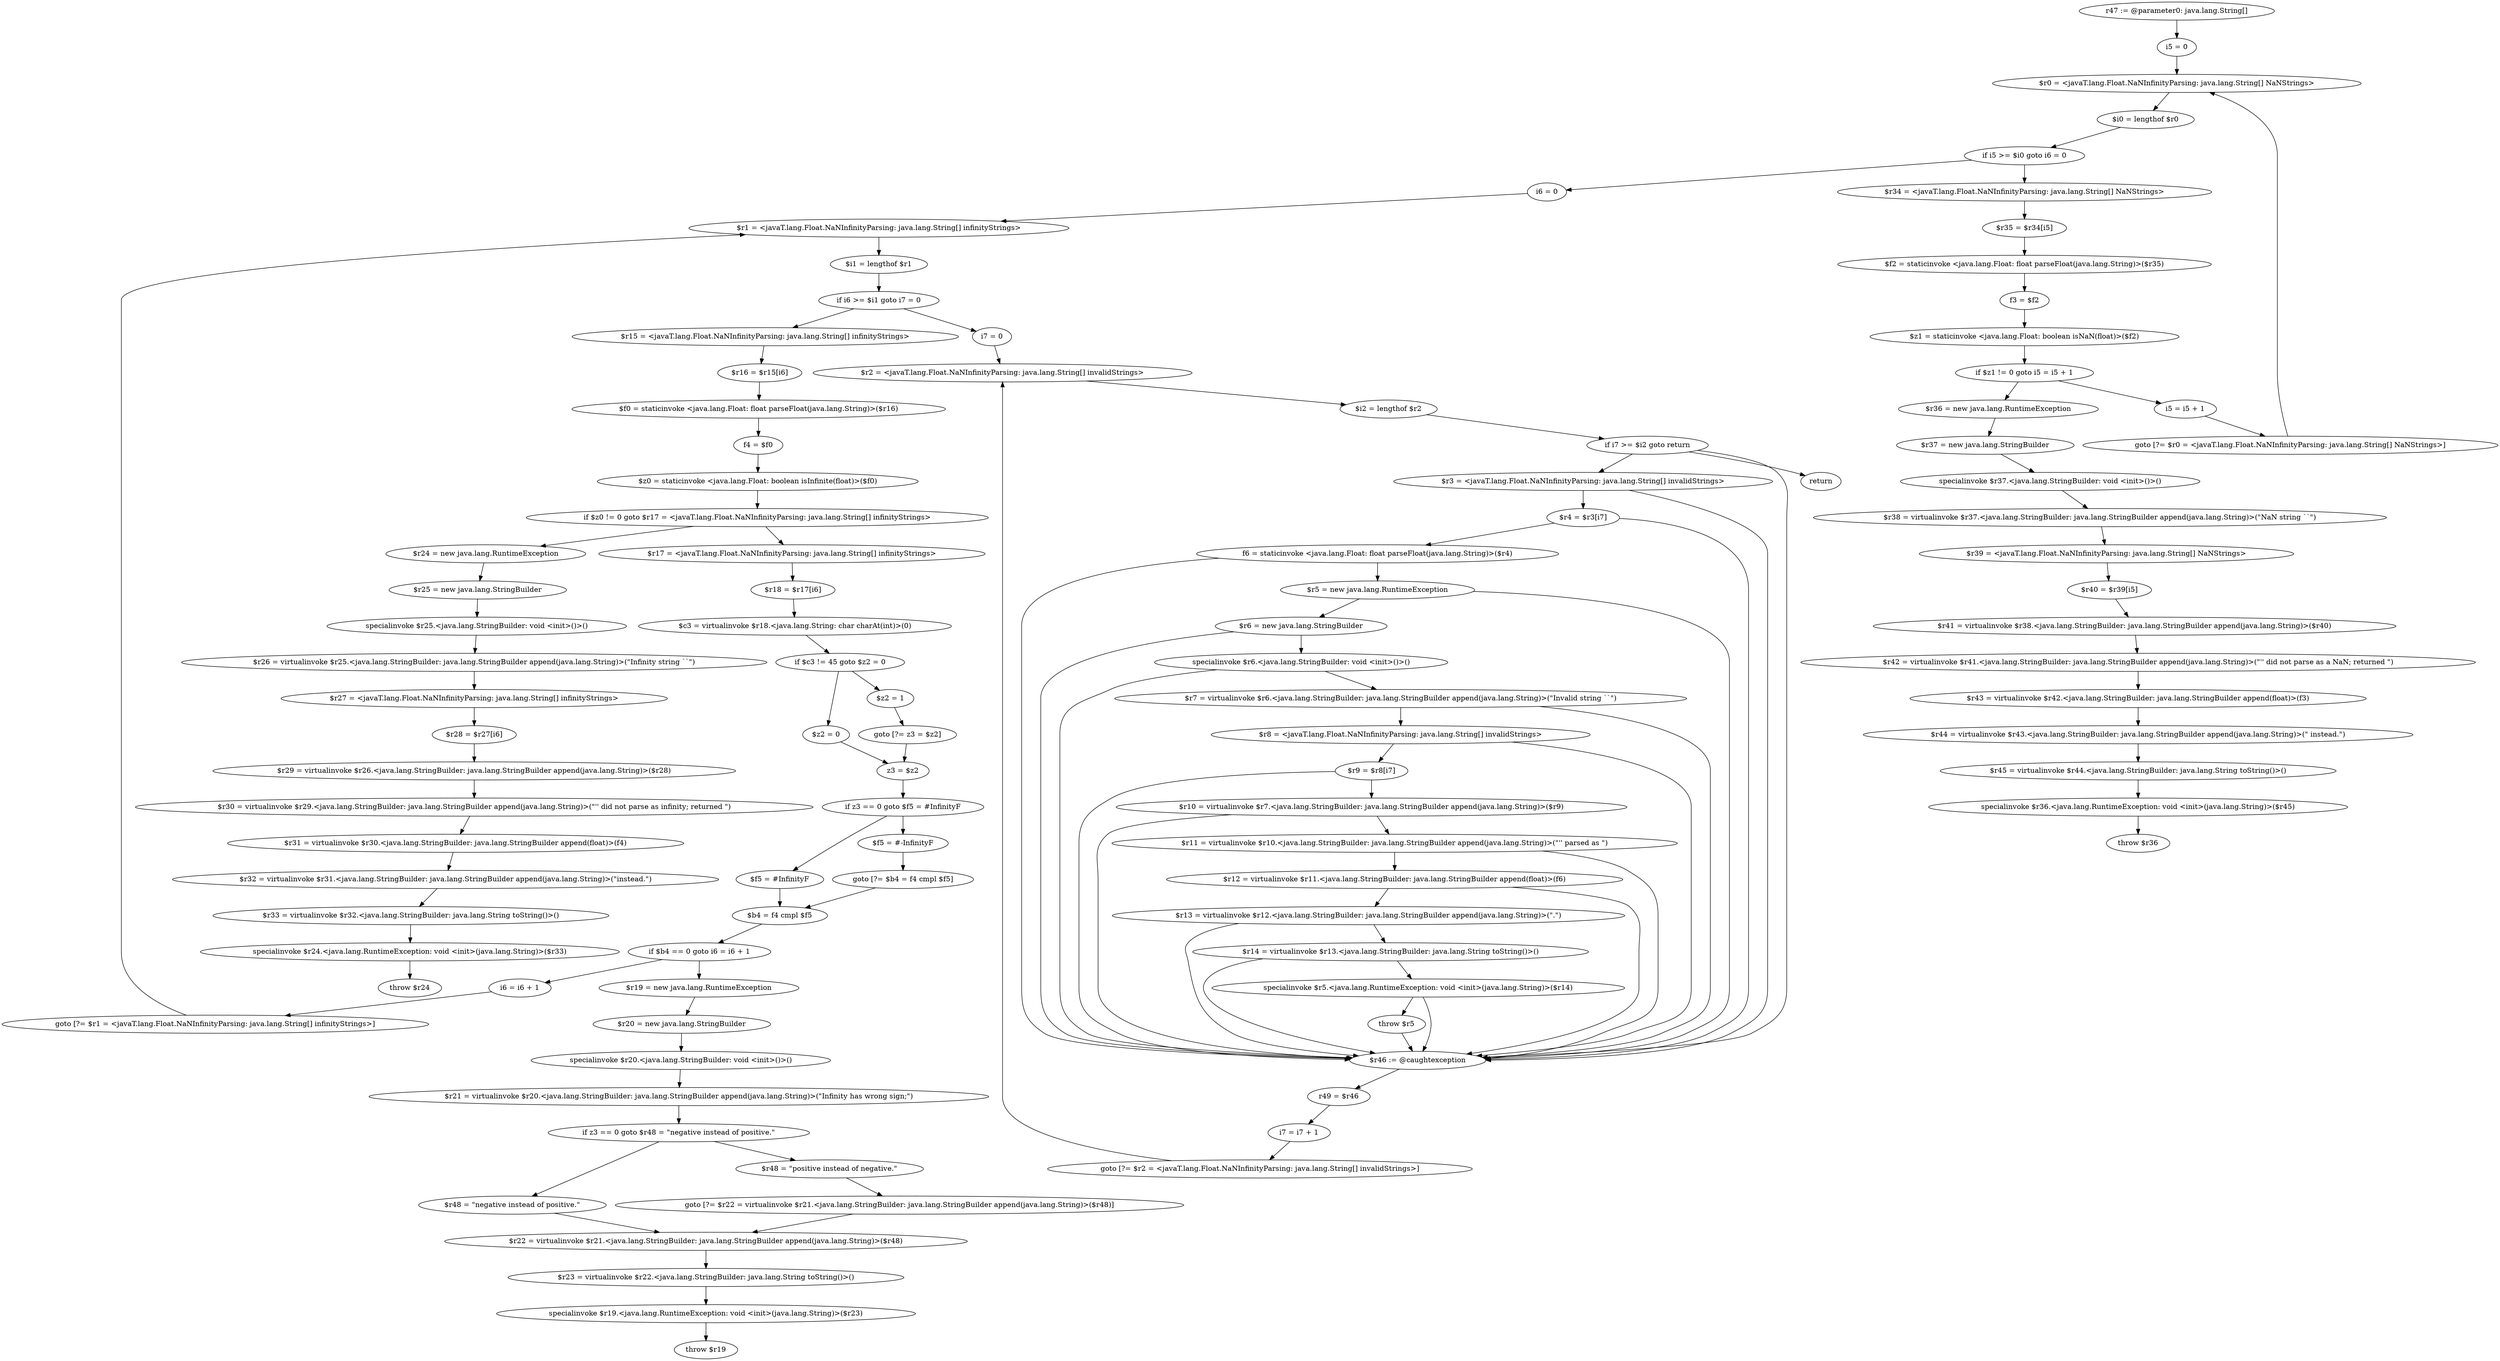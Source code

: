 digraph "unitGraph" {
    "r47 := @parameter0: java.lang.String[]"
    "i5 = 0"
    "$r0 = <javaT.lang.Float.NaNInfinityParsing: java.lang.String[] NaNStrings>"
    "$i0 = lengthof $r0"
    "if i5 >= $i0 goto i6 = 0"
    "$r34 = <javaT.lang.Float.NaNInfinityParsing: java.lang.String[] NaNStrings>"
    "$r35 = $r34[i5]"
    "$f2 = staticinvoke <java.lang.Float: float parseFloat(java.lang.String)>($r35)"
    "f3 = $f2"
    "$z1 = staticinvoke <java.lang.Float: boolean isNaN(float)>($f2)"
    "if $z1 != 0 goto i5 = i5 + 1"
    "$r36 = new java.lang.RuntimeException"
    "$r37 = new java.lang.StringBuilder"
    "specialinvoke $r37.<java.lang.StringBuilder: void <init>()>()"
    "$r38 = virtualinvoke $r37.<java.lang.StringBuilder: java.lang.StringBuilder append(java.lang.String)>(\"NaN string ``\")"
    "$r39 = <javaT.lang.Float.NaNInfinityParsing: java.lang.String[] NaNStrings>"
    "$r40 = $r39[i5]"
    "$r41 = virtualinvoke $r38.<java.lang.StringBuilder: java.lang.StringBuilder append(java.lang.String)>($r40)"
    "$r42 = virtualinvoke $r41.<java.lang.StringBuilder: java.lang.StringBuilder append(java.lang.String)>(\"\'\' did not parse as a NaN; returned \")"
    "$r43 = virtualinvoke $r42.<java.lang.StringBuilder: java.lang.StringBuilder append(float)>(f3)"
    "$r44 = virtualinvoke $r43.<java.lang.StringBuilder: java.lang.StringBuilder append(java.lang.String)>(\" instead.\")"
    "$r45 = virtualinvoke $r44.<java.lang.StringBuilder: java.lang.String toString()>()"
    "specialinvoke $r36.<java.lang.RuntimeException: void <init>(java.lang.String)>($r45)"
    "throw $r36"
    "i5 = i5 + 1"
    "goto [?= $r0 = <javaT.lang.Float.NaNInfinityParsing: java.lang.String[] NaNStrings>]"
    "i6 = 0"
    "$r1 = <javaT.lang.Float.NaNInfinityParsing: java.lang.String[] infinityStrings>"
    "$i1 = lengthof $r1"
    "if i6 >= $i1 goto i7 = 0"
    "$r15 = <javaT.lang.Float.NaNInfinityParsing: java.lang.String[] infinityStrings>"
    "$r16 = $r15[i6]"
    "$f0 = staticinvoke <java.lang.Float: float parseFloat(java.lang.String)>($r16)"
    "f4 = $f0"
    "$z0 = staticinvoke <java.lang.Float: boolean isInfinite(float)>($f0)"
    "if $z0 != 0 goto $r17 = <javaT.lang.Float.NaNInfinityParsing: java.lang.String[] infinityStrings>"
    "$r24 = new java.lang.RuntimeException"
    "$r25 = new java.lang.StringBuilder"
    "specialinvoke $r25.<java.lang.StringBuilder: void <init>()>()"
    "$r26 = virtualinvoke $r25.<java.lang.StringBuilder: java.lang.StringBuilder append(java.lang.String)>(\"Infinity string ``\")"
    "$r27 = <javaT.lang.Float.NaNInfinityParsing: java.lang.String[] infinityStrings>"
    "$r28 = $r27[i6]"
    "$r29 = virtualinvoke $r26.<java.lang.StringBuilder: java.lang.StringBuilder append(java.lang.String)>($r28)"
    "$r30 = virtualinvoke $r29.<java.lang.StringBuilder: java.lang.StringBuilder append(java.lang.String)>(\"\'\' did not parse as infinity; returned \")"
    "$r31 = virtualinvoke $r30.<java.lang.StringBuilder: java.lang.StringBuilder append(float)>(f4)"
    "$r32 = virtualinvoke $r31.<java.lang.StringBuilder: java.lang.StringBuilder append(java.lang.String)>(\"instead.\")"
    "$r33 = virtualinvoke $r32.<java.lang.StringBuilder: java.lang.String toString()>()"
    "specialinvoke $r24.<java.lang.RuntimeException: void <init>(java.lang.String)>($r33)"
    "throw $r24"
    "$r17 = <javaT.lang.Float.NaNInfinityParsing: java.lang.String[] infinityStrings>"
    "$r18 = $r17[i6]"
    "$c3 = virtualinvoke $r18.<java.lang.String: char charAt(int)>(0)"
    "if $c3 != 45 goto $z2 = 0"
    "$z2 = 1"
    "goto [?= z3 = $z2]"
    "$z2 = 0"
    "z3 = $z2"
    "if z3 == 0 goto $f5 = #InfinityF"
    "$f5 = #-InfinityF"
    "goto [?= $b4 = f4 cmpl $f5]"
    "$f5 = #InfinityF"
    "$b4 = f4 cmpl $f5"
    "if $b4 == 0 goto i6 = i6 + 1"
    "$r19 = new java.lang.RuntimeException"
    "$r20 = new java.lang.StringBuilder"
    "specialinvoke $r20.<java.lang.StringBuilder: void <init>()>()"
    "$r21 = virtualinvoke $r20.<java.lang.StringBuilder: java.lang.StringBuilder append(java.lang.String)>(\"Infinity has wrong sign;\")"
    "if z3 == 0 goto $r48 = \"negative instead of positive.\""
    "$r48 = \"positive instead of negative.\""
    "goto [?= $r22 = virtualinvoke $r21.<java.lang.StringBuilder: java.lang.StringBuilder append(java.lang.String)>($r48)]"
    "$r48 = \"negative instead of positive.\""
    "$r22 = virtualinvoke $r21.<java.lang.StringBuilder: java.lang.StringBuilder append(java.lang.String)>($r48)"
    "$r23 = virtualinvoke $r22.<java.lang.StringBuilder: java.lang.String toString()>()"
    "specialinvoke $r19.<java.lang.RuntimeException: void <init>(java.lang.String)>($r23)"
    "throw $r19"
    "i6 = i6 + 1"
    "goto [?= $r1 = <javaT.lang.Float.NaNInfinityParsing: java.lang.String[] infinityStrings>]"
    "i7 = 0"
    "$r2 = <javaT.lang.Float.NaNInfinityParsing: java.lang.String[] invalidStrings>"
    "$i2 = lengthof $r2"
    "if i7 >= $i2 goto return"
    "$r3 = <javaT.lang.Float.NaNInfinityParsing: java.lang.String[] invalidStrings>"
    "$r4 = $r3[i7]"
    "f6 = staticinvoke <java.lang.Float: float parseFloat(java.lang.String)>($r4)"
    "$r5 = new java.lang.RuntimeException"
    "$r6 = new java.lang.StringBuilder"
    "specialinvoke $r6.<java.lang.StringBuilder: void <init>()>()"
    "$r7 = virtualinvoke $r6.<java.lang.StringBuilder: java.lang.StringBuilder append(java.lang.String)>(\"Invalid string ``\")"
    "$r8 = <javaT.lang.Float.NaNInfinityParsing: java.lang.String[] invalidStrings>"
    "$r9 = $r8[i7]"
    "$r10 = virtualinvoke $r7.<java.lang.StringBuilder: java.lang.StringBuilder append(java.lang.String)>($r9)"
    "$r11 = virtualinvoke $r10.<java.lang.StringBuilder: java.lang.StringBuilder append(java.lang.String)>(\"\'\' parsed as \")"
    "$r12 = virtualinvoke $r11.<java.lang.StringBuilder: java.lang.StringBuilder append(float)>(f6)"
    "$r13 = virtualinvoke $r12.<java.lang.StringBuilder: java.lang.StringBuilder append(java.lang.String)>(\".\")"
    "$r14 = virtualinvoke $r13.<java.lang.StringBuilder: java.lang.String toString()>()"
    "specialinvoke $r5.<java.lang.RuntimeException: void <init>(java.lang.String)>($r14)"
    "throw $r5"
    "$r46 := @caughtexception"
    "r49 = $r46"
    "i7 = i7 + 1"
    "goto [?= $r2 = <javaT.lang.Float.NaNInfinityParsing: java.lang.String[] invalidStrings>]"
    "return"
    "r47 := @parameter0: java.lang.String[]"->"i5 = 0";
    "i5 = 0"->"$r0 = <javaT.lang.Float.NaNInfinityParsing: java.lang.String[] NaNStrings>";
    "$r0 = <javaT.lang.Float.NaNInfinityParsing: java.lang.String[] NaNStrings>"->"$i0 = lengthof $r0";
    "$i0 = lengthof $r0"->"if i5 >= $i0 goto i6 = 0";
    "if i5 >= $i0 goto i6 = 0"->"$r34 = <javaT.lang.Float.NaNInfinityParsing: java.lang.String[] NaNStrings>";
    "if i5 >= $i0 goto i6 = 0"->"i6 = 0";
    "$r34 = <javaT.lang.Float.NaNInfinityParsing: java.lang.String[] NaNStrings>"->"$r35 = $r34[i5]";
    "$r35 = $r34[i5]"->"$f2 = staticinvoke <java.lang.Float: float parseFloat(java.lang.String)>($r35)";
    "$f2 = staticinvoke <java.lang.Float: float parseFloat(java.lang.String)>($r35)"->"f3 = $f2";
    "f3 = $f2"->"$z1 = staticinvoke <java.lang.Float: boolean isNaN(float)>($f2)";
    "$z1 = staticinvoke <java.lang.Float: boolean isNaN(float)>($f2)"->"if $z1 != 0 goto i5 = i5 + 1";
    "if $z1 != 0 goto i5 = i5 + 1"->"$r36 = new java.lang.RuntimeException";
    "if $z1 != 0 goto i5 = i5 + 1"->"i5 = i5 + 1";
    "$r36 = new java.lang.RuntimeException"->"$r37 = new java.lang.StringBuilder";
    "$r37 = new java.lang.StringBuilder"->"specialinvoke $r37.<java.lang.StringBuilder: void <init>()>()";
    "specialinvoke $r37.<java.lang.StringBuilder: void <init>()>()"->"$r38 = virtualinvoke $r37.<java.lang.StringBuilder: java.lang.StringBuilder append(java.lang.String)>(\"NaN string ``\")";
    "$r38 = virtualinvoke $r37.<java.lang.StringBuilder: java.lang.StringBuilder append(java.lang.String)>(\"NaN string ``\")"->"$r39 = <javaT.lang.Float.NaNInfinityParsing: java.lang.String[] NaNStrings>";
    "$r39 = <javaT.lang.Float.NaNInfinityParsing: java.lang.String[] NaNStrings>"->"$r40 = $r39[i5]";
    "$r40 = $r39[i5]"->"$r41 = virtualinvoke $r38.<java.lang.StringBuilder: java.lang.StringBuilder append(java.lang.String)>($r40)";
    "$r41 = virtualinvoke $r38.<java.lang.StringBuilder: java.lang.StringBuilder append(java.lang.String)>($r40)"->"$r42 = virtualinvoke $r41.<java.lang.StringBuilder: java.lang.StringBuilder append(java.lang.String)>(\"\'\' did not parse as a NaN; returned \")";
    "$r42 = virtualinvoke $r41.<java.lang.StringBuilder: java.lang.StringBuilder append(java.lang.String)>(\"\'\' did not parse as a NaN; returned \")"->"$r43 = virtualinvoke $r42.<java.lang.StringBuilder: java.lang.StringBuilder append(float)>(f3)";
    "$r43 = virtualinvoke $r42.<java.lang.StringBuilder: java.lang.StringBuilder append(float)>(f3)"->"$r44 = virtualinvoke $r43.<java.lang.StringBuilder: java.lang.StringBuilder append(java.lang.String)>(\" instead.\")";
    "$r44 = virtualinvoke $r43.<java.lang.StringBuilder: java.lang.StringBuilder append(java.lang.String)>(\" instead.\")"->"$r45 = virtualinvoke $r44.<java.lang.StringBuilder: java.lang.String toString()>()";
    "$r45 = virtualinvoke $r44.<java.lang.StringBuilder: java.lang.String toString()>()"->"specialinvoke $r36.<java.lang.RuntimeException: void <init>(java.lang.String)>($r45)";
    "specialinvoke $r36.<java.lang.RuntimeException: void <init>(java.lang.String)>($r45)"->"throw $r36";
    "i5 = i5 + 1"->"goto [?= $r0 = <javaT.lang.Float.NaNInfinityParsing: java.lang.String[] NaNStrings>]";
    "goto [?= $r0 = <javaT.lang.Float.NaNInfinityParsing: java.lang.String[] NaNStrings>]"->"$r0 = <javaT.lang.Float.NaNInfinityParsing: java.lang.String[] NaNStrings>";
    "i6 = 0"->"$r1 = <javaT.lang.Float.NaNInfinityParsing: java.lang.String[] infinityStrings>";
    "$r1 = <javaT.lang.Float.NaNInfinityParsing: java.lang.String[] infinityStrings>"->"$i1 = lengthof $r1";
    "$i1 = lengthof $r1"->"if i6 >= $i1 goto i7 = 0";
    "if i6 >= $i1 goto i7 = 0"->"$r15 = <javaT.lang.Float.NaNInfinityParsing: java.lang.String[] infinityStrings>";
    "if i6 >= $i1 goto i7 = 0"->"i7 = 0";
    "$r15 = <javaT.lang.Float.NaNInfinityParsing: java.lang.String[] infinityStrings>"->"$r16 = $r15[i6]";
    "$r16 = $r15[i6]"->"$f0 = staticinvoke <java.lang.Float: float parseFloat(java.lang.String)>($r16)";
    "$f0 = staticinvoke <java.lang.Float: float parseFloat(java.lang.String)>($r16)"->"f4 = $f0";
    "f4 = $f0"->"$z0 = staticinvoke <java.lang.Float: boolean isInfinite(float)>($f0)";
    "$z0 = staticinvoke <java.lang.Float: boolean isInfinite(float)>($f0)"->"if $z0 != 0 goto $r17 = <javaT.lang.Float.NaNInfinityParsing: java.lang.String[] infinityStrings>";
    "if $z0 != 0 goto $r17 = <javaT.lang.Float.NaNInfinityParsing: java.lang.String[] infinityStrings>"->"$r24 = new java.lang.RuntimeException";
    "if $z0 != 0 goto $r17 = <javaT.lang.Float.NaNInfinityParsing: java.lang.String[] infinityStrings>"->"$r17 = <javaT.lang.Float.NaNInfinityParsing: java.lang.String[] infinityStrings>";
    "$r24 = new java.lang.RuntimeException"->"$r25 = new java.lang.StringBuilder";
    "$r25 = new java.lang.StringBuilder"->"specialinvoke $r25.<java.lang.StringBuilder: void <init>()>()";
    "specialinvoke $r25.<java.lang.StringBuilder: void <init>()>()"->"$r26 = virtualinvoke $r25.<java.lang.StringBuilder: java.lang.StringBuilder append(java.lang.String)>(\"Infinity string ``\")";
    "$r26 = virtualinvoke $r25.<java.lang.StringBuilder: java.lang.StringBuilder append(java.lang.String)>(\"Infinity string ``\")"->"$r27 = <javaT.lang.Float.NaNInfinityParsing: java.lang.String[] infinityStrings>";
    "$r27 = <javaT.lang.Float.NaNInfinityParsing: java.lang.String[] infinityStrings>"->"$r28 = $r27[i6]";
    "$r28 = $r27[i6]"->"$r29 = virtualinvoke $r26.<java.lang.StringBuilder: java.lang.StringBuilder append(java.lang.String)>($r28)";
    "$r29 = virtualinvoke $r26.<java.lang.StringBuilder: java.lang.StringBuilder append(java.lang.String)>($r28)"->"$r30 = virtualinvoke $r29.<java.lang.StringBuilder: java.lang.StringBuilder append(java.lang.String)>(\"\'\' did not parse as infinity; returned \")";
    "$r30 = virtualinvoke $r29.<java.lang.StringBuilder: java.lang.StringBuilder append(java.lang.String)>(\"\'\' did not parse as infinity; returned \")"->"$r31 = virtualinvoke $r30.<java.lang.StringBuilder: java.lang.StringBuilder append(float)>(f4)";
    "$r31 = virtualinvoke $r30.<java.lang.StringBuilder: java.lang.StringBuilder append(float)>(f4)"->"$r32 = virtualinvoke $r31.<java.lang.StringBuilder: java.lang.StringBuilder append(java.lang.String)>(\"instead.\")";
    "$r32 = virtualinvoke $r31.<java.lang.StringBuilder: java.lang.StringBuilder append(java.lang.String)>(\"instead.\")"->"$r33 = virtualinvoke $r32.<java.lang.StringBuilder: java.lang.String toString()>()";
    "$r33 = virtualinvoke $r32.<java.lang.StringBuilder: java.lang.String toString()>()"->"specialinvoke $r24.<java.lang.RuntimeException: void <init>(java.lang.String)>($r33)";
    "specialinvoke $r24.<java.lang.RuntimeException: void <init>(java.lang.String)>($r33)"->"throw $r24";
    "$r17 = <javaT.lang.Float.NaNInfinityParsing: java.lang.String[] infinityStrings>"->"$r18 = $r17[i6]";
    "$r18 = $r17[i6]"->"$c3 = virtualinvoke $r18.<java.lang.String: char charAt(int)>(0)";
    "$c3 = virtualinvoke $r18.<java.lang.String: char charAt(int)>(0)"->"if $c3 != 45 goto $z2 = 0";
    "if $c3 != 45 goto $z2 = 0"->"$z2 = 1";
    "if $c3 != 45 goto $z2 = 0"->"$z2 = 0";
    "$z2 = 1"->"goto [?= z3 = $z2]";
    "goto [?= z3 = $z2]"->"z3 = $z2";
    "$z2 = 0"->"z3 = $z2";
    "z3 = $z2"->"if z3 == 0 goto $f5 = #InfinityF";
    "if z3 == 0 goto $f5 = #InfinityF"->"$f5 = #-InfinityF";
    "if z3 == 0 goto $f5 = #InfinityF"->"$f5 = #InfinityF";
    "$f5 = #-InfinityF"->"goto [?= $b4 = f4 cmpl $f5]";
    "goto [?= $b4 = f4 cmpl $f5]"->"$b4 = f4 cmpl $f5";
    "$f5 = #InfinityF"->"$b4 = f4 cmpl $f5";
    "$b4 = f4 cmpl $f5"->"if $b4 == 0 goto i6 = i6 + 1";
    "if $b4 == 0 goto i6 = i6 + 1"->"$r19 = new java.lang.RuntimeException";
    "if $b4 == 0 goto i6 = i6 + 1"->"i6 = i6 + 1";
    "$r19 = new java.lang.RuntimeException"->"$r20 = new java.lang.StringBuilder";
    "$r20 = new java.lang.StringBuilder"->"specialinvoke $r20.<java.lang.StringBuilder: void <init>()>()";
    "specialinvoke $r20.<java.lang.StringBuilder: void <init>()>()"->"$r21 = virtualinvoke $r20.<java.lang.StringBuilder: java.lang.StringBuilder append(java.lang.String)>(\"Infinity has wrong sign;\")";
    "$r21 = virtualinvoke $r20.<java.lang.StringBuilder: java.lang.StringBuilder append(java.lang.String)>(\"Infinity has wrong sign;\")"->"if z3 == 0 goto $r48 = \"negative instead of positive.\"";
    "if z3 == 0 goto $r48 = \"negative instead of positive.\""->"$r48 = \"positive instead of negative.\"";
    "if z3 == 0 goto $r48 = \"negative instead of positive.\""->"$r48 = \"negative instead of positive.\"";
    "$r48 = \"positive instead of negative.\""->"goto [?= $r22 = virtualinvoke $r21.<java.lang.StringBuilder: java.lang.StringBuilder append(java.lang.String)>($r48)]";
    "goto [?= $r22 = virtualinvoke $r21.<java.lang.StringBuilder: java.lang.StringBuilder append(java.lang.String)>($r48)]"->"$r22 = virtualinvoke $r21.<java.lang.StringBuilder: java.lang.StringBuilder append(java.lang.String)>($r48)";
    "$r48 = \"negative instead of positive.\""->"$r22 = virtualinvoke $r21.<java.lang.StringBuilder: java.lang.StringBuilder append(java.lang.String)>($r48)";
    "$r22 = virtualinvoke $r21.<java.lang.StringBuilder: java.lang.StringBuilder append(java.lang.String)>($r48)"->"$r23 = virtualinvoke $r22.<java.lang.StringBuilder: java.lang.String toString()>()";
    "$r23 = virtualinvoke $r22.<java.lang.StringBuilder: java.lang.String toString()>()"->"specialinvoke $r19.<java.lang.RuntimeException: void <init>(java.lang.String)>($r23)";
    "specialinvoke $r19.<java.lang.RuntimeException: void <init>(java.lang.String)>($r23)"->"throw $r19";
    "i6 = i6 + 1"->"goto [?= $r1 = <javaT.lang.Float.NaNInfinityParsing: java.lang.String[] infinityStrings>]";
    "goto [?= $r1 = <javaT.lang.Float.NaNInfinityParsing: java.lang.String[] infinityStrings>]"->"$r1 = <javaT.lang.Float.NaNInfinityParsing: java.lang.String[] infinityStrings>";
    "i7 = 0"->"$r2 = <javaT.lang.Float.NaNInfinityParsing: java.lang.String[] invalidStrings>";
    "$r2 = <javaT.lang.Float.NaNInfinityParsing: java.lang.String[] invalidStrings>"->"$i2 = lengthof $r2";
    "$i2 = lengthof $r2"->"if i7 >= $i2 goto return";
    "if i7 >= $i2 goto return"->"$r3 = <javaT.lang.Float.NaNInfinityParsing: java.lang.String[] invalidStrings>";
    "if i7 >= $i2 goto return"->"return";
    "if i7 >= $i2 goto return"->"$r46 := @caughtexception";
    "$r3 = <javaT.lang.Float.NaNInfinityParsing: java.lang.String[] invalidStrings>"->"$r4 = $r3[i7]";
    "$r3 = <javaT.lang.Float.NaNInfinityParsing: java.lang.String[] invalidStrings>"->"$r46 := @caughtexception";
    "$r4 = $r3[i7]"->"f6 = staticinvoke <java.lang.Float: float parseFloat(java.lang.String)>($r4)";
    "$r4 = $r3[i7]"->"$r46 := @caughtexception";
    "f6 = staticinvoke <java.lang.Float: float parseFloat(java.lang.String)>($r4)"->"$r5 = new java.lang.RuntimeException";
    "f6 = staticinvoke <java.lang.Float: float parseFloat(java.lang.String)>($r4)"->"$r46 := @caughtexception";
    "$r5 = new java.lang.RuntimeException"->"$r6 = new java.lang.StringBuilder";
    "$r5 = new java.lang.RuntimeException"->"$r46 := @caughtexception";
    "$r6 = new java.lang.StringBuilder"->"specialinvoke $r6.<java.lang.StringBuilder: void <init>()>()";
    "$r6 = new java.lang.StringBuilder"->"$r46 := @caughtexception";
    "specialinvoke $r6.<java.lang.StringBuilder: void <init>()>()"->"$r7 = virtualinvoke $r6.<java.lang.StringBuilder: java.lang.StringBuilder append(java.lang.String)>(\"Invalid string ``\")";
    "specialinvoke $r6.<java.lang.StringBuilder: void <init>()>()"->"$r46 := @caughtexception";
    "$r7 = virtualinvoke $r6.<java.lang.StringBuilder: java.lang.StringBuilder append(java.lang.String)>(\"Invalid string ``\")"->"$r8 = <javaT.lang.Float.NaNInfinityParsing: java.lang.String[] invalidStrings>";
    "$r7 = virtualinvoke $r6.<java.lang.StringBuilder: java.lang.StringBuilder append(java.lang.String)>(\"Invalid string ``\")"->"$r46 := @caughtexception";
    "$r8 = <javaT.lang.Float.NaNInfinityParsing: java.lang.String[] invalidStrings>"->"$r9 = $r8[i7]";
    "$r8 = <javaT.lang.Float.NaNInfinityParsing: java.lang.String[] invalidStrings>"->"$r46 := @caughtexception";
    "$r9 = $r8[i7]"->"$r10 = virtualinvoke $r7.<java.lang.StringBuilder: java.lang.StringBuilder append(java.lang.String)>($r9)";
    "$r9 = $r8[i7]"->"$r46 := @caughtexception";
    "$r10 = virtualinvoke $r7.<java.lang.StringBuilder: java.lang.StringBuilder append(java.lang.String)>($r9)"->"$r11 = virtualinvoke $r10.<java.lang.StringBuilder: java.lang.StringBuilder append(java.lang.String)>(\"\'\' parsed as \")";
    "$r10 = virtualinvoke $r7.<java.lang.StringBuilder: java.lang.StringBuilder append(java.lang.String)>($r9)"->"$r46 := @caughtexception";
    "$r11 = virtualinvoke $r10.<java.lang.StringBuilder: java.lang.StringBuilder append(java.lang.String)>(\"\'\' parsed as \")"->"$r12 = virtualinvoke $r11.<java.lang.StringBuilder: java.lang.StringBuilder append(float)>(f6)";
    "$r11 = virtualinvoke $r10.<java.lang.StringBuilder: java.lang.StringBuilder append(java.lang.String)>(\"\'\' parsed as \")"->"$r46 := @caughtexception";
    "$r12 = virtualinvoke $r11.<java.lang.StringBuilder: java.lang.StringBuilder append(float)>(f6)"->"$r13 = virtualinvoke $r12.<java.lang.StringBuilder: java.lang.StringBuilder append(java.lang.String)>(\".\")";
    "$r12 = virtualinvoke $r11.<java.lang.StringBuilder: java.lang.StringBuilder append(float)>(f6)"->"$r46 := @caughtexception";
    "$r13 = virtualinvoke $r12.<java.lang.StringBuilder: java.lang.StringBuilder append(java.lang.String)>(\".\")"->"$r14 = virtualinvoke $r13.<java.lang.StringBuilder: java.lang.String toString()>()";
    "$r13 = virtualinvoke $r12.<java.lang.StringBuilder: java.lang.StringBuilder append(java.lang.String)>(\".\")"->"$r46 := @caughtexception";
    "$r14 = virtualinvoke $r13.<java.lang.StringBuilder: java.lang.String toString()>()"->"specialinvoke $r5.<java.lang.RuntimeException: void <init>(java.lang.String)>($r14)";
    "$r14 = virtualinvoke $r13.<java.lang.StringBuilder: java.lang.String toString()>()"->"$r46 := @caughtexception";
    "specialinvoke $r5.<java.lang.RuntimeException: void <init>(java.lang.String)>($r14)"->"throw $r5";
    "specialinvoke $r5.<java.lang.RuntimeException: void <init>(java.lang.String)>($r14)"->"$r46 := @caughtexception";
    "throw $r5"->"$r46 := @caughtexception";
    "$r46 := @caughtexception"->"r49 = $r46";
    "r49 = $r46"->"i7 = i7 + 1";
    "i7 = i7 + 1"->"goto [?= $r2 = <javaT.lang.Float.NaNInfinityParsing: java.lang.String[] invalidStrings>]";
    "goto [?= $r2 = <javaT.lang.Float.NaNInfinityParsing: java.lang.String[] invalidStrings>]"->"$r2 = <javaT.lang.Float.NaNInfinityParsing: java.lang.String[] invalidStrings>";
}
